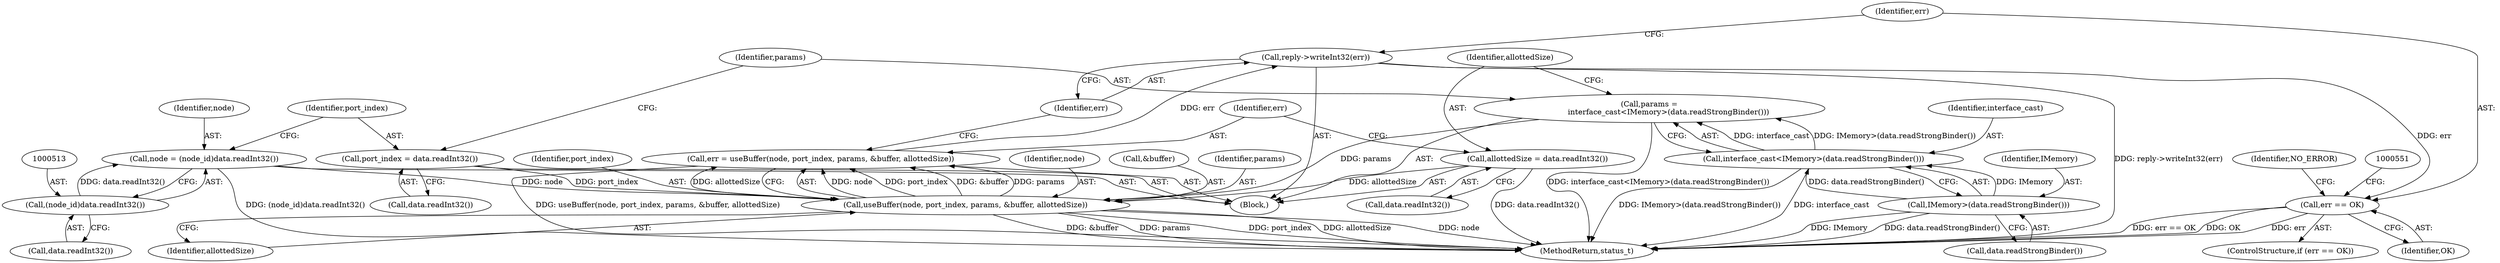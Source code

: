 digraph "0_Android_295c883fe3105b19bcd0f9e07d54c6b589fc5bff@API" {
"1000542" [label="(Call,reply->writeInt32(err))"];
"1000533" [label="(Call,err = useBuffer(node, port_index, params, &buffer, allottedSize))"];
"1000535" [label="(Call,useBuffer(node, port_index, params, &buffer, allottedSize))"];
"1000510" [label="(Call,node = (node_id)data.readInt32())"];
"1000512" [label="(Call,(node_id)data.readInt32())"];
"1000516" [label="(Call,port_index = data.readInt32())"];
"1000520" [label="(Call,params =\n                interface_cast<IMemory>(data.readStrongBinder()))"];
"1000522" [label="(Call,interface_cast<IMemory>(data.readStrongBinder()))"];
"1000524" [label="(Call,IMemory>(data.readStrongBinder()))"];
"1000528" [label="(Call,allottedSize = data.readInt32())"];
"1000545" [label="(Call,err == OK)"];
"1000529" [label="(Identifier,allottedSize)"];
"1001214" [label="(MethodReturn,status_t)"];
"1000512" [label="(Call,(node_id)data.readInt32())"];
"1000528" [label="(Call,allottedSize = data.readInt32())"];
"1000524" [label="(Call,IMemory>(data.readStrongBinder()))"];
"1000533" [label="(Call,err = useBuffer(node, port_index, params, &buffer, allottedSize))"];
"1000523" [label="(Identifier,interface_cast)"];
"1000516" [label="(Call,port_index = data.readInt32())"];
"1000526" [label="(Call,data.readStrongBinder())"];
"1000504" [label="(Block,)"];
"1000542" [label="(Call,reply->writeInt32(err))"];
"1000520" [label="(Call,params =\n                interface_cast<IMemory>(data.readStrongBinder()))"];
"1000518" [label="(Call,data.readInt32())"];
"1000522" [label="(Call,interface_cast<IMemory>(data.readStrongBinder()))"];
"1000543" [label="(Identifier,err)"];
"1000538" [label="(Identifier,params)"];
"1000521" [label="(Identifier,params)"];
"1000541" [label="(Identifier,allottedSize)"];
"1000544" [label="(ControlStructure,if (err == OK))"];
"1000510" [label="(Call,node = (node_id)data.readInt32())"];
"1000517" [label="(Identifier,port_index)"];
"1000537" [label="(Identifier,port_index)"];
"1000545" [label="(Call,err == OK)"];
"1000546" [label="(Identifier,err)"];
"1000514" [label="(Call,data.readInt32())"];
"1000536" [label="(Identifier,node)"];
"1000535" [label="(Call,useBuffer(node, port_index, params, &buffer, allottedSize))"];
"1000534" [label="(Identifier,err)"];
"1000530" [label="(Call,data.readInt32())"];
"1000525" [label="(Identifier,IMemory)"];
"1000554" [label="(Identifier,NO_ERROR)"];
"1000547" [label="(Identifier,OK)"];
"1000511" [label="(Identifier,node)"];
"1000539" [label="(Call,&buffer)"];
"1000542" -> "1000504"  [label="AST: "];
"1000542" -> "1000543"  [label="CFG: "];
"1000543" -> "1000542"  [label="AST: "];
"1000546" -> "1000542"  [label="CFG: "];
"1000542" -> "1001214"  [label="DDG: reply->writeInt32(err)"];
"1000533" -> "1000542"  [label="DDG: err"];
"1000542" -> "1000545"  [label="DDG: err"];
"1000533" -> "1000504"  [label="AST: "];
"1000533" -> "1000535"  [label="CFG: "];
"1000534" -> "1000533"  [label="AST: "];
"1000535" -> "1000533"  [label="AST: "];
"1000543" -> "1000533"  [label="CFG: "];
"1000533" -> "1001214"  [label="DDG: useBuffer(node, port_index, params, &buffer, allottedSize)"];
"1000535" -> "1000533"  [label="DDG: node"];
"1000535" -> "1000533"  [label="DDG: port_index"];
"1000535" -> "1000533"  [label="DDG: &buffer"];
"1000535" -> "1000533"  [label="DDG: params"];
"1000535" -> "1000533"  [label="DDG: allottedSize"];
"1000535" -> "1000541"  [label="CFG: "];
"1000536" -> "1000535"  [label="AST: "];
"1000537" -> "1000535"  [label="AST: "];
"1000538" -> "1000535"  [label="AST: "];
"1000539" -> "1000535"  [label="AST: "];
"1000541" -> "1000535"  [label="AST: "];
"1000535" -> "1001214"  [label="DDG: node"];
"1000535" -> "1001214"  [label="DDG: &buffer"];
"1000535" -> "1001214"  [label="DDG: params"];
"1000535" -> "1001214"  [label="DDG: port_index"];
"1000535" -> "1001214"  [label="DDG: allottedSize"];
"1000510" -> "1000535"  [label="DDG: node"];
"1000516" -> "1000535"  [label="DDG: port_index"];
"1000520" -> "1000535"  [label="DDG: params"];
"1000528" -> "1000535"  [label="DDG: allottedSize"];
"1000510" -> "1000504"  [label="AST: "];
"1000510" -> "1000512"  [label="CFG: "];
"1000511" -> "1000510"  [label="AST: "];
"1000512" -> "1000510"  [label="AST: "];
"1000517" -> "1000510"  [label="CFG: "];
"1000510" -> "1001214"  [label="DDG: (node_id)data.readInt32()"];
"1000512" -> "1000510"  [label="DDG: data.readInt32()"];
"1000512" -> "1000514"  [label="CFG: "];
"1000513" -> "1000512"  [label="AST: "];
"1000514" -> "1000512"  [label="AST: "];
"1000516" -> "1000504"  [label="AST: "];
"1000516" -> "1000518"  [label="CFG: "];
"1000517" -> "1000516"  [label="AST: "];
"1000518" -> "1000516"  [label="AST: "];
"1000521" -> "1000516"  [label="CFG: "];
"1000520" -> "1000504"  [label="AST: "];
"1000520" -> "1000522"  [label="CFG: "];
"1000521" -> "1000520"  [label="AST: "];
"1000522" -> "1000520"  [label="AST: "];
"1000529" -> "1000520"  [label="CFG: "];
"1000520" -> "1001214"  [label="DDG: interface_cast<IMemory>(data.readStrongBinder())"];
"1000522" -> "1000520"  [label="DDG: interface_cast"];
"1000522" -> "1000520"  [label="DDG: IMemory>(data.readStrongBinder())"];
"1000522" -> "1000524"  [label="CFG: "];
"1000523" -> "1000522"  [label="AST: "];
"1000524" -> "1000522"  [label="AST: "];
"1000522" -> "1001214"  [label="DDG: IMemory>(data.readStrongBinder())"];
"1000522" -> "1001214"  [label="DDG: interface_cast"];
"1000524" -> "1000522"  [label="DDG: IMemory"];
"1000524" -> "1000522"  [label="DDG: data.readStrongBinder()"];
"1000524" -> "1000526"  [label="CFG: "];
"1000525" -> "1000524"  [label="AST: "];
"1000526" -> "1000524"  [label="AST: "];
"1000524" -> "1001214"  [label="DDG: IMemory"];
"1000524" -> "1001214"  [label="DDG: data.readStrongBinder()"];
"1000528" -> "1000504"  [label="AST: "];
"1000528" -> "1000530"  [label="CFG: "];
"1000529" -> "1000528"  [label="AST: "];
"1000530" -> "1000528"  [label="AST: "];
"1000534" -> "1000528"  [label="CFG: "];
"1000528" -> "1001214"  [label="DDG: data.readInt32()"];
"1000545" -> "1000544"  [label="AST: "];
"1000545" -> "1000547"  [label="CFG: "];
"1000546" -> "1000545"  [label="AST: "];
"1000547" -> "1000545"  [label="AST: "];
"1000551" -> "1000545"  [label="CFG: "];
"1000554" -> "1000545"  [label="CFG: "];
"1000545" -> "1001214"  [label="DDG: err"];
"1000545" -> "1001214"  [label="DDG: err == OK"];
"1000545" -> "1001214"  [label="DDG: OK"];
}
